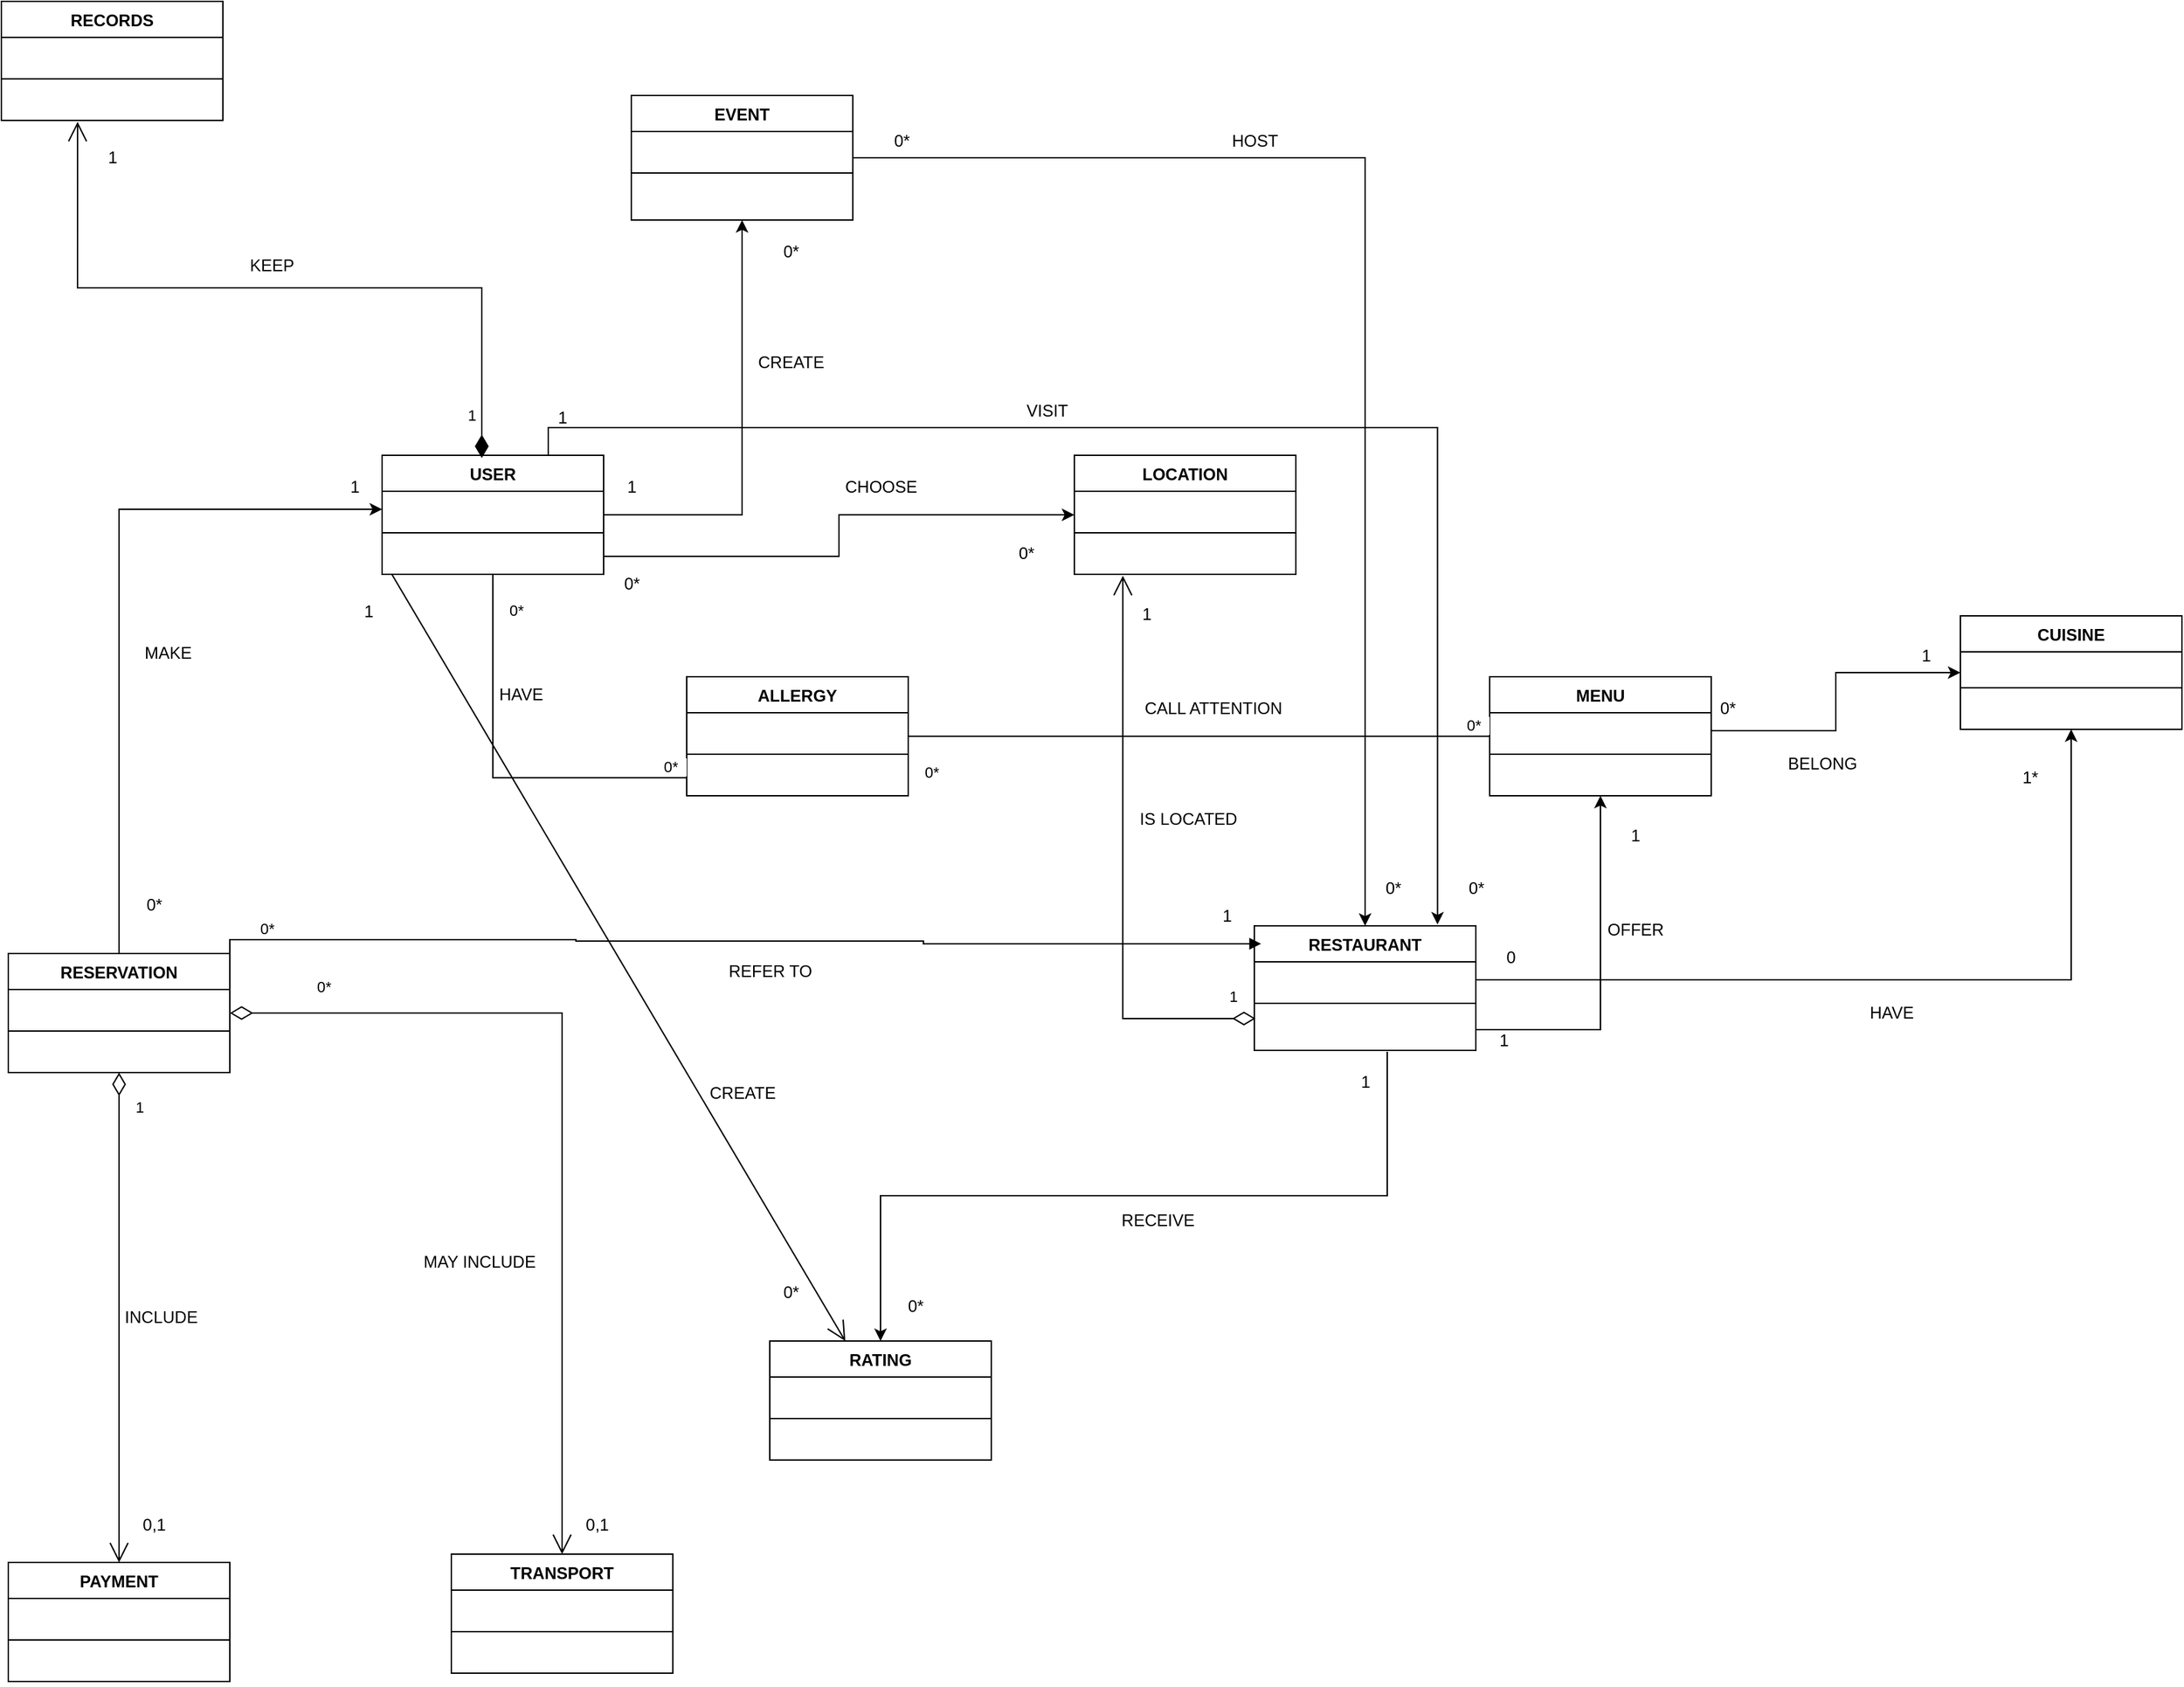 <mxfile version="26.2.2">
  <diagram id="C5RBs43oDa-KdzZeNtuy" name="Page-1">
    <mxGraphModel dx="2068" dy="2378" grid="1" gridSize="10" guides="1" tooltips="1" connect="1" arrows="1" fold="1" page="1" pageScale="1" pageWidth="827" pageHeight="1169" math="0" shadow="0">
      <root>
        <mxCell id="WIyWlLk6GJQsqaUBKTNV-0" />
        <mxCell id="WIyWlLk6GJQsqaUBKTNV-1" parent="WIyWlLk6GJQsqaUBKTNV-0" />
        <mxCell id="qAYGAkM3rW6kAm3cT75r-60" style="edgeStyle=orthogonalEdgeStyle;rounded=0;orthogonalLoop=1;jettySize=auto;html=1;" parent="WIyWlLk6GJQsqaUBKTNV-1" source="ub9KRwK_nd_Me4nCtyko-0" target="ub9KRwK_nd_Me4nCtyko-67" edge="1">
          <mxGeometry relative="1" as="geometry" />
        </mxCell>
        <mxCell id="ub9KRwK_nd_Me4nCtyko-0" value="USER" style="swimlane;fontStyle=1;align=center;verticalAlign=top;childLayout=stackLayout;horizontal=1;startSize=26;horizontalStack=0;resizeParent=1;resizeParentMax=0;resizeLast=0;collapsible=1;marginBottom=0;whiteSpace=wrap;html=1;" parent="WIyWlLk6GJQsqaUBKTNV-1" vertex="1">
          <mxGeometry x="300" y="-30" width="160" height="86" as="geometry" />
        </mxCell>
        <mxCell id="ub9KRwK_nd_Me4nCtyko-1" value="&amp;nbsp; &amp;nbsp; &amp;nbsp; &amp;nbsp; &amp;nbsp; &amp;nbsp; &amp;nbsp; &amp;nbsp; &amp;nbsp;" style="text;strokeColor=none;fillColor=none;align=left;verticalAlign=top;spacingLeft=4;spacingRight=4;overflow=hidden;rotatable=0;points=[[0,0.5],[1,0.5]];portConstraint=eastwest;whiteSpace=wrap;html=1;" parent="ub9KRwK_nd_Me4nCtyko-0" vertex="1">
          <mxGeometry y="26" width="160" height="26" as="geometry" />
        </mxCell>
        <mxCell id="ub9KRwK_nd_Me4nCtyko-2" value="" style="line;strokeWidth=1;fillColor=none;align=left;verticalAlign=middle;spacingTop=-1;spacingLeft=3;spacingRight=3;rotatable=0;labelPosition=right;points=[];portConstraint=eastwest;strokeColor=inherit;" parent="ub9KRwK_nd_Me4nCtyko-0" vertex="1">
          <mxGeometry y="52" width="160" height="8" as="geometry" />
        </mxCell>
        <mxCell id="ub9KRwK_nd_Me4nCtyko-3" value="&amp;nbsp; &amp;nbsp; &amp;nbsp; &amp;nbsp; &amp;nbsp; &amp;nbsp; &amp;nbsp; &amp;nbsp; &amp;nbsp; &amp;nbsp;&amp;nbsp;" style="text;strokeColor=none;fillColor=none;align=left;verticalAlign=top;spacingLeft=4;spacingRight=4;overflow=hidden;rotatable=0;points=[[0,0.5],[1,0.5]];portConstraint=eastwest;whiteSpace=wrap;html=1;" parent="ub9KRwK_nd_Me4nCtyko-0" vertex="1">
          <mxGeometry y="60" width="160" height="26" as="geometry" />
        </mxCell>
        <mxCell id="ub9KRwK_nd_Me4nCtyko-4" value="LOCATION" style="swimlane;fontStyle=1;align=center;verticalAlign=top;childLayout=stackLayout;horizontal=1;startSize=26;horizontalStack=0;resizeParent=1;resizeParentMax=0;resizeLast=0;collapsible=1;marginBottom=0;whiteSpace=wrap;html=1;" parent="WIyWlLk6GJQsqaUBKTNV-1" vertex="1">
          <mxGeometry x="800" y="-30" width="160" height="86" as="geometry" />
        </mxCell>
        <mxCell id="ub9KRwK_nd_Me4nCtyko-5" value="&amp;nbsp;" style="text;strokeColor=none;fillColor=none;align=left;verticalAlign=top;spacingLeft=4;spacingRight=4;overflow=hidden;rotatable=0;points=[[0,0.5],[1,0.5]];portConstraint=eastwest;whiteSpace=wrap;html=1;" parent="ub9KRwK_nd_Me4nCtyko-4" vertex="1">
          <mxGeometry y="26" width="160" height="26" as="geometry" />
        </mxCell>
        <mxCell id="ub9KRwK_nd_Me4nCtyko-6" value="" style="line;strokeWidth=1;fillColor=none;align=left;verticalAlign=middle;spacingTop=-1;spacingLeft=3;spacingRight=3;rotatable=0;labelPosition=right;points=[];portConstraint=eastwest;strokeColor=inherit;" parent="ub9KRwK_nd_Me4nCtyko-4" vertex="1">
          <mxGeometry y="52" width="160" height="8" as="geometry" />
        </mxCell>
        <mxCell id="ub9KRwK_nd_Me4nCtyko-7" value="&amp;nbsp;" style="text;strokeColor=none;fillColor=none;align=left;verticalAlign=top;spacingLeft=4;spacingRight=4;overflow=hidden;rotatable=0;points=[[0,0.5],[1,0.5]];portConstraint=eastwest;whiteSpace=wrap;html=1;" parent="ub9KRwK_nd_Me4nCtyko-4" vertex="1">
          <mxGeometry y="60" width="160" height="26" as="geometry" />
        </mxCell>
        <mxCell id="qAYGAkM3rW6kAm3cT75r-88" style="edgeStyle=orthogonalEdgeStyle;rounded=0;orthogonalLoop=1;jettySize=auto;html=1;exitX=1;exitY=0.5;exitDx=0;exitDy=0;" parent="WIyWlLk6GJQsqaUBKTNV-1" source="ub9KRwK_nd_Me4nCtyko-11" target="ub9KRwK_nd_Me4nCtyko-20" edge="1">
          <mxGeometry relative="1" as="geometry">
            <mxPoint x="1130" y="440" as="sourcePoint" />
          </mxGeometry>
        </mxCell>
        <mxCell id="ub9KRwK_nd_Me4nCtyko-8" value="RESTAURANT" style="swimlane;fontStyle=1;align=center;verticalAlign=top;childLayout=stackLayout;horizontal=1;startSize=26;horizontalStack=0;resizeParent=1;resizeParentMax=0;resizeLast=0;collapsible=1;marginBottom=0;whiteSpace=wrap;html=1;" parent="WIyWlLk6GJQsqaUBKTNV-1" vertex="1">
          <mxGeometry x="930" y="310" width="160" height="90" as="geometry" />
        </mxCell>
        <mxCell id="ub9KRwK_nd_Me4nCtyko-9" value="&amp;nbsp; &amp;nbsp; &amp;nbsp; &amp;nbsp; &amp;nbsp;&amp;nbsp;" style="text;strokeColor=none;fillColor=none;align=left;verticalAlign=top;spacingLeft=4;spacingRight=4;overflow=hidden;rotatable=0;points=[[0,0.5],[1,0.5]];portConstraint=eastwest;whiteSpace=wrap;html=1;" parent="ub9KRwK_nd_Me4nCtyko-8" vertex="1">
          <mxGeometry y="26" width="160" height="26" as="geometry" />
        </mxCell>
        <mxCell id="ub9KRwK_nd_Me4nCtyko-10" value="" style="line;strokeWidth=1;fillColor=none;align=left;verticalAlign=middle;spacingTop=-1;spacingLeft=3;spacingRight=3;rotatable=0;labelPosition=right;points=[];portConstraint=eastwest;strokeColor=inherit;" parent="ub9KRwK_nd_Me4nCtyko-8" vertex="1">
          <mxGeometry y="52" width="160" height="8" as="geometry" />
        </mxCell>
        <mxCell id="ub9KRwK_nd_Me4nCtyko-11" value="&amp;nbsp; &amp;nbsp; &amp;nbsp; &amp;nbsp; &amp;nbsp; &amp;nbsp;&amp;nbsp;" style="text;strokeColor=none;fillColor=none;align=left;verticalAlign=top;spacingLeft=4;spacingRight=4;overflow=hidden;rotatable=0;points=[[0,0.5],[1,0.5]];portConstraint=eastwest;whiteSpace=wrap;html=1;" parent="ub9KRwK_nd_Me4nCtyko-8" vertex="1">
          <mxGeometry y="60" width="160" height="30" as="geometry" />
        </mxCell>
        <mxCell id="ub9KRwK_nd_Me4nCtyko-12" value="&lt;div&gt;RATING&lt;/div&gt;" style="swimlane;fontStyle=1;align=center;verticalAlign=top;childLayout=stackLayout;horizontal=1;startSize=26;horizontalStack=0;resizeParent=1;resizeParentMax=0;resizeLast=0;collapsible=1;marginBottom=0;whiteSpace=wrap;html=1;" parent="WIyWlLk6GJQsqaUBKTNV-1" vertex="1">
          <mxGeometry x="580" y="610" width="160" height="86" as="geometry" />
        </mxCell>
        <mxCell id="ub9KRwK_nd_Me4nCtyko-13" value="&amp;nbsp; &amp;nbsp; &amp;nbsp; &amp;nbsp; &amp;nbsp; &amp;nbsp;&amp;nbsp;" style="text;strokeColor=none;fillColor=none;align=left;verticalAlign=top;spacingLeft=4;spacingRight=4;overflow=hidden;rotatable=0;points=[[0,0.5],[1,0.5]];portConstraint=eastwest;whiteSpace=wrap;html=1;" parent="ub9KRwK_nd_Me4nCtyko-12" vertex="1">
          <mxGeometry y="26" width="160" height="26" as="geometry" />
        </mxCell>
        <mxCell id="ub9KRwK_nd_Me4nCtyko-14" value="" style="line;strokeWidth=1;fillColor=none;align=left;verticalAlign=middle;spacingTop=-1;spacingLeft=3;spacingRight=3;rotatable=0;labelPosition=right;points=[];portConstraint=eastwest;strokeColor=inherit;" parent="ub9KRwK_nd_Me4nCtyko-12" vertex="1">
          <mxGeometry y="52" width="160" height="8" as="geometry" />
        </mxCell>
        <mxCell id="ub9KRwK_nd_Me4nCtyko-15" value="&amp;nbsp; &amp;nbsp; &amp;nbsp; &amp;nbsp; &amp;nbsp; &amp;nbsp;&amp;nbsp;" style="text;strokeColor=none;fillColor=none;align=left;verticalAlign=top;spacingLeft=4;spacingRight=4;overflow=hidden;rotatable=0;points=[[0,0.5],[1,0.5]];portConstraint=eastwest;whiteSpace=wrap;html=1;" parent="ub9KRwK_nd_Me4nCtyko-12" vertex="1">
          <mxGeometry y="60" width="160" height="26" as="geometry" />
        </mxCell>
        <mxCell id="qAYGAkM3rW6kAm3cT75r-41" style="edgeStyle=orthogonalEdgeStyle;rounded=0;orthogonalLoop=1;jettySize=auto;html=1;entryX=0;entryY=0.5;entryDx=0;entryDy=0;" parent="WIyWlLk6GJQsqaUBKTNV-1" source="ub9KRwK_nd_Me4nCtyko-16" target="ub9KRwK_nd_Me4nCtyko-1" edge="1">
          <mxGeometry relative="1" as="geometry" />
        </mxCell>
        <mxCell id="ub9KRwK_nd_Me4nCtyko-16" value="RESERVATION" style="swimlane;fontStyle=1;align=center;verticalAlign=top;childLayout=stackLayout;horizontal=1;startSize=26;horizontalStack=0;resizeParent=1;resizeParentMax=0;resizeLast=0;collapsible=1;marginBottom=0;whiteSpace=wrap;html=1;" parent="WIyWlLk6GJQsqaUBKTNV-1" vertex="1">
          <mxGeometry x="30" y="330" width="160" height="86" as="geometry" />
        </mxCell>
        <mxCell id="ub9KRwK_nd_Me4nCtyko-17" value="&amp;nbsp; &amp;nbsp; &amp;nbsp; &amp;nbsp; &amp;nbsp;" style="text;strokeColor=none;fillColor=none;align=left;verticalAlign=top;spacingLeft=4;spacingRight=4;overflow=hidden;rotatable=0;points=[[0,0.5],[1,0.5]];portConstraint=eastwest;whiteSpace=wrap;html=1;" parent="ub9KRwK_nd_Me4nCtyko-16" vertex="1">
          <mxGeometry y="26" width="160" height="26" as="geometry" />
        </mxCell>
        <mxCell id="ub9KRwK_nd_Me4nCtyko-18" value="" style="line;strokeWidth=1;fillColor=none;align=left;verticalAlign=middle;spacingTop=-1;spacingLeft=3;spacingRight=3;rotatable=0;labelPosition=right;points=[];portConstraint=eastwest;strokeColor=inherit;" parent="ub9KRwK_nd_Me4nCtyko-16" vertex="1">
          <mxGeometry y="52" width="160" height="8" as="geometry" />
        </mxCell>
        <mxCell id="ub9KRwK_nd_Me4nCtyko-19" value="&amp;nbsp; &amp;nbsp; &amp;nbsp; &amp;nbsp; &amp;nbsp; &amp;nbsp; &amp;nbsp;" style="text;strokeColor=none;fillColor=none;align=left;verticalAlign=top;spacingLeft=4;spacingRight=4;overflow=hidden;rotatable=0;points=[[0,0.5],[1,0.5]];portConstraint=eastwest;whiteSpace=wrap;html=1;" parent="ub9KRwK_nd_Me4nCtyko-16" vertex="1">
          <mxGeometry y="60" width="160" height="26" as="geometry" />
        </mxCell>
        <mxCell id="ub9KRwK_nd_Me4nCtyko-20" value="MENU" style="swimlane;fontStyle=1;align=center;verticalAlign=top;childLayout=stackLayout;horizontal=1;startSize=26;horizontalStack=0;resizeParent=1;resizeParentMax=0;resizeLast=0;collapsible=1;marginBottom=0;whiteSpace=wrap;html=1;" parent="WIyWlLk6GJQsqaUBKTNV-1" vertex="1">
          <mxGeometry x="1100" y="130" width="160" height="86" as="geometry" />
        </mxCell>
        <mxCell id="ub9KRwK_nd_Me4nCtyko-21" value="&amp;nbsp; &amp;nbsp; &amp;nbsp;" style="text;strokeColor=none;fillColor=none;align=left;verticalAlign=top;spacingLeft=4;spacingRight=4;overflow=hidden;rotatable=0;points=[[0,0.5],[1,0.5]];portConstraint=eastwest;whiteSpace=wrap;html=1;" parent="ub9KRwK_nd_Me4nCtyko-20" vertex="1">
          <mxGeometry y="26" width="160" height="26" as="geometry" />
        </mxCell>
        <mxCell id="ub9KRwK_nd_Me4nCtyko-22" value="" style="line;strokeWidth=1;fillColor=none;align=left;verticalAlign=middle;spacingTop=-1;spacingLeft=3;spacingRight=3;rotatable=0;labelPosition=right;points=[];portConstraint=eastwest;strokeColor=inherit;" parent="ub9KRwK_nd_Me4nCtyko-20" vertex="1">
          <mxGeometry y="52" width="160" height="8" as="geometry" />
        </mxCell>
        <mxCell id="ub9KRwK_nd_Me4nCtyko-23" value="&amp;nbsp; &amp;nbsp; &amp;nbsp; &amp;nbsp; &amp;nbsp;" style="text;strokeColor=none;fillColor=none;align=left;verticalAlign=top;spacingLeft=4;spacingRight=4;overflow=hidden;rotatable=0;points=[[0,0.5],[1,0.5]];portConstraint=eastwest;whiteSpace=wrap;html=1;" parent="ub9KRwK_nd_Me4nCtyko-20" vertex="1">
          <mxGeometry y="60" width="160" height="26" as="geometry" />
        </mxCell>
        <mxCell id="ub9KRwK_nd_Me4nCtyko-24" value="CUISINE" style="swimlane;fontStyle=1;align=center;verticalAlign=top;childLayout=stackLayout;horizontal=1;startSize=26;horizontalStack=0;resizeParent=1;resizeParentMax=0;resizeLast=0;collapsible=1;marginBottom=0;whiteSpace=wrap;html=1;" parent="WIyWlLk6GJQsqaUBKTNV-1" vertex="1">
          <mxGeometry x="1440" y="86" width="160" height="82" as="geometry" />
        </mxCell>
        <mxCell id="ub9KRwK_nd_Me4nCtyko-25" value="&amp;nbsp; &amp;nbsp; &amp;nbsp; &amp;nbsp; &amp;nbsp;" style="text;strokeColor=none;fillColor=none;align=left;verticalAlign=top;spacingLeft=4;spacingRight=4;overflow=hidden;rotatable=0;points=[[0,0.5],[1,0.5]];portConstraint=eastwest;whiteSpace=wrap;html=1;" parent="ub9KRwK_nd_Me4nCtyko-24" vertex="1">
          <mxGeometry y="26" width="160" height="22" as="geometry" />
        </mxCell>
        <mxCell id="ub9KRwK_nd_Me4nCtyko-26" value="" style="line;strokeWidth=1;fillColor=none;align=left;verticalAlign=middle;spacingTop=-1;spacingLeft=3;spacingRight=3;rotatable=0;labelPosition=right;points=[];portConstraint=eastwest;strokeColor=inherit;" parent="ub9KRwK_nd_Me4nCtyko-24" vertex="1">
          <mxGeometry y="48" width="160" height="8" as="geometry" />
        </mxCell>
        <mxCell id="ub9KRwK_nd_Me4nCtyko-27" value="&amp;nbsp; &amp;nbsp; &amp;nbsp; &amp;nbsp; &amp;nbsp; &amp;nbsp; &amp;nbsp; &amp;nbsp; &amp;nbsp; &amp;nbsp;" style="text;strokeColor=none;fillColor=none;align=left;verticalAlign=top;spacingLeft=4;spacingRight=4;overflow=hidden;rotatable=0;points=[[0,0.5],[1,0.5]];portConstraint=eastwest;whiteSpace=wrap;html=1;" parent="ub9KRwK_nd_Me4nCtyko-24" vertex="1">
          <mxGeometry y="56" width="160" height="26" as="geometry" />
        </mxCell>
        <mxCell id="ub9KRwK_nd_Me4nCtyko-28" value="ALLERGY" style="swimlane;fontStyle=1;align=center;verticalAlign=top;childLayout=stackLayout;horizontal=1;startSize=26;horizontalStack=0;resizeParent=1;resizeParentMax=0;resizeLast=0;collapsible=1;marginBottom=0;whiteSpace=wrap;html=1;" parent="WIyWlLk6GJQsqaUBKTNV-1" vertex="1">
          <mxGeometry x="520" y="130" width="160" height="86" as="geometry" />
        </mxCell>
        <mxCell id="ub9KRwK_nd_Me4nCtyko-29" value="&amp;nbsp; &amp;nbsp; &amp;nbsp; &amp;nbsp;&amp;nbsp;" style="text;strokeColor=none;fillColor=none;align=left;verticalAlign=top;spacingLeft=4;spacingRight=4;overflow=hidden;rotatable=0;points=[[0,0.5],[1,0.5]];portConstraint=eastwest;whiteSpace=wrap;html=1;" parent="ub9KRwK_nd_Me4nCtyko-28" vertex="1">
          <mxGeometry y="26" width="160" height="26" as="geometry" />
        </mxCell>
        <mxCell id="ub9KRwK_nd_Me4nCtyko-30" value="" style="line;strokeWidth=1;fillColor=none;align=left;verticalAlign=middle;spacingTop=-1;spacingLeft=3;spacingRight=3;rotatable=0;labelPosition=right;points=[];portConstraint=eastwest;strokeColor=inherit;" parent="ub9KRwK_nd_Me4nCtyko-28" vertex="1">
          <mxGeometry y="52" width="160" height="8" as="geometry" />
        </mxCell>
        <mxCell id="ub9KRwK_nd_Me4nCtyko-31" value="&amp;nbsp; &amp;nbsp; &amp;nbsp; &amp;nbsp;" style="text;strokeColor=none;fillColor=none;align=left;verticalAlign=top;spacingLeft=4;spacingRight=4;overflow=hidden;rotatable=0;points=[[0,0.5],[1,0.5]];portConstraint=eastwest;whiteSpace=wrap;html=1;" parent="ub9KRwK_nd_Me4nCtyko-28" vertex="1">
          <mxGeometry y="60" width="160" height="26" as="geometry" />
        </mxCell>
        <mxCell id="ub9KRwK_nd_Me4nCtyko-53" value="&lt;div&gt;PAYMENT&lt;/div&gt;" style="swimlane;fontStyle=1;align=center;verticalAlign=top;childLayout=stackLayout;horizontal=1;startSize=26;horizontalStack=0;resizeParent=1;resizeParentMax=0;resizeLast=0;collapsible=1;marginBottom=0;whiteSpace=wrap;html=1;" parent="WIyWlLk6GJQsqaUBKTNV-1" vertex="1">
          <mxGeometry x="30" y="770" width="160" height="86" as="geometry" />
        </mxCell>
        <mxCell id="ub9KRwK_nd_Me4nCtyko-54" value="&amp;nbsp; &amp;nbsp; &amp;nbsp; &amp;nbsp;" style="text;strokeColor=none;fillColor=none;align=left;verticalAlign=top;spacingLeft=4;spacingRight=4;overflow=hidden;rotatable=0;points=[[0,0.5],[1,0.5]];portConstraint=eastwest;whiteSpace=wrap;html=1;" parent="ub9KRwK_nd_Me4nCtyko-53" vertex="1">
          <mxGeometry y="26" width="160" height="26" as="geometry" />
        </mxCell>
        <mxCell id="ub9KRwK_nd_Me4nCtyko-55" value="" style="line;strokeWidth=1;fillColor=none;align=left;verticalAlign=middle;spacingTop=-1;spacingLeft=3;spacingRight=3;rotatable=0;labelPosition=right;points=[];portConstraint=eastwest;strokeColor=inherit;" parent="ub9KRwK_nd_Me4nCtyko-53" vertex="1">
          <mxGeometry y="52" width="160" height="8" as="geometry" />
        </mxCell>
        <mxCell id="ub9KRwK_nd_Me4nCtyko-56" value="&amp;nbsp; &amp;nbsp; &amp;nbsp; &amp;nbsp; &amp;nbsp; &amp;nbsp; &amp;nbsp; &amp;nbsp; &amp;nbsp;" style="text;strokeColor=none;fillColor=none;align=left;verticalAlign=top;spacingLeft=4;spacingRight=4;overflow=hidden;rotatable=0;points=[[0,0.5],[1,0.5]];portConstraint=eastwest;whiteSpace=wrap;html=1;" parent="ub9KRwK_nd_Me4nCtyko-53" vertex="1">
          <mxGeometry y="60" width="160" height="26" as="geometry" />
        </mxCell>
        <mxCell id="ub9KRwK_nd_Me4nCtyko-62" value="TRANSPORT" style="swimlane;fontStyle=1;align=center;verticalAlign=top;childLayout=stackLayout;horizontal=1;startSize=26;horizontalStack=0;resizeParent=1;resizeParentMax=0;resizeLast=0;collapsible=1;marginBottom=0;whiteSpace=wrap;html=1;" parent="WIyWlLk6GJQsqaUBKTNV-1" vertex="1">
          <mxGeometry x="350" y="764" width="160" height="86" as="geometry" />
        </mxCell>
        <mxCell id="ub9KRwK_nd_Me4nCtyko-63" value="&amp;nbsp; &amp;nbsp;" style="text;strokeColor=none;fillColor=none;align=left;verticalAlign=top;spacingLeft=4;spacingRight=4;overflow=hidden;rotatable=0;points=[[0,0.5],[1,0.5]];portConstraint=eastwest;whiteSpace=wrap;html=1;" parent="ub9KRwK_nd_Me4nCtyko-62" vertex="1">
          <mxGeometry y="26" width="160" height="26" as="geometry" />
        </mxCell>
        <mxCell id="ub9KRwK_nd_Me4nCtyko-64" value="" style="line;strokeWidth=1;fillColor=none;align=left;verticalAlign=middle;spacingTop=-1;spacingLeft=3;spacingRight=3;rotatable=0;labelPosition=right;points=[];portConstraint=eastwest;strokeColor=inherit;" parent="ub9KRwK_nd_Me4nCtyko-62" vertex="1">
          <mxGeometry y="52" width="160" height="8" as="geometry" />
        </mxCell>
        <mxCell id="ub9KRwK_nd_Me4nCtyko-65" value="&amp;nbsp; &amp;nbsp;" style="text;strokeColor=none;fillColor=none;align=left;verticalAlign=top;spacingLeft=4;spacingRight=4;overflow=hidden;rotatable=0;points=[[0,0.5],[1,0.5]];portConstraint=eastwest;whiteSpace=wrap;html=1;" parent="ub9KRwK_nd_Me4nCtyko-62" vertex="1">
          <mxGeometry y="60" width="160" height="26" as="geometry" />
        </mxCell>
        <mxCell id="qAYGAkM3rW6kAm3cT75r-57" style="edgeStyle=orthogonalEdgeStyle;rounded=0;orthogonalLoop=1;jettySize=auto;html=1;" parent="WIyWlLk6GJQsqaUBKTNV-1" source="ub9KRwK_nd_Me4nCtyko-67" target="ub9KRwK_nd_Me4nCtyko-8" edge="1">
          <mxGeometry relative="1" as="geometry" />
        </mxCell>
        <mxCell id="ub9KRwK_nd_Me4nCtyko-67" value="EVENT" style="swimlane;fontStyle=1;align=center;verticalAlign=top;childLayout=stackLayout;horizontal=1;startSize=26;horizontalStack=0;resizeParent=1;resizeParentMax=0;resizeLast=0;collapsible=1;marginBottom=0;whiteSpace=wrap;html=1;" parent="WIyWlLk6GJQsqaUBKTNV-1" vertex="1">
          <mxGeometry x="480" y="-290" width="160" height="90" as="geometry" />
        </mxCell>
        <mxCell id="ub9KRwK_nd_Me4nCtyko-68" value="&amp;nbsp; &amp;nbsp;&amp;nbsp;" style="text;strokeColor=none;fillColor=none;align=left;verticalAlign=top;spacingLeft=4;spacingRight=4;overflow=hidden;rotatable=0;points=[[0,0.5],[1,0.5]];portConstraint=eastwest;whiteSpace=wrap;html=1;" parent="ub9KRwK_nd_Me4nCtyko-67" vertex="1">
          <mxGeometry y="26" width="160" height="26" as="geometry" />
        </mxCell>
        <mxCell id="ub9KRwK_nd_Me4nCtyko-69" value="" style="line;strokeWidth=1;fillColor=none;align=left;verticalAlign=middle;spacingTop=-1;spacingLeft=3;spacingRight=3;rotatable=0;labelPosition=right;points=[];portConstraint=eastwest;strokeColor=inherit;" parent="ub9KRwK_nd_Me4nCtyko-67" vertex="1">
          <mxGeometry y="52" width="160" height="8" as="geometry" />
        </mxCell>
        <mxCell id="ub9KRwK_nd_Me4nCtyko-70" value="&amp;nbsp; &amp;nbsp; &amp;nbsp;" style="text;strokeColor=none;fillColor=none;align=left;verticalAlign=top;spacingLeft=4;spacingRight=4;overflow=hidden;rotatable=0;points=[[0,0.5],[1,0.5]];portConstraint=eastwest;whiteSpace=wrap;html=1;" parent="ub9KRwK_nd_Me4nCtyko-67" vertex="1">
          <mxGeometry y="60" width="160" height="30" as="geometry" />
        </mxCell>
        <mxCell id="LgLEHqYEE3p3ThOKdSF8-0" value="RECORDS" style="swimlane;fontStyle=1;align=center;verticalAlign=top;childLayout=stackLayout;horizontal=1;startSize=26;horizontalStack=0;resizeParent=1;resizeParentMax=0;resizeLast=0;collapsible=1;marginBottom=0;whiteSpace=wrap;html=1;" parent="WIyWlLk6GJQsqaUBKTNV-1" vertex="1">
          <mxGeometry x="25" y="-358" width="160" height="86" as="geometry" />
        </mxCell>
        <mxCell id="LgLEHqYEE3p3ThOKdSF8-1" value="&amp;nbsp; &amp;nbsp;&amp;nbsp;" style="text;strokeColor=none;fillColor=none;align=left;verticalAlign=top;spacingLeft=4;spacingRight=4;overflow=hidden;rotatable=0;points=[[0,0.5],[1,0.5]];portConstraint=eastwest;whiteSpace=wrap;html=1;" parent="LgLEHqYEE3p3ThOKdSF8-0" vertex="1">
          <mxGeometry y="26" width="160" height="26" as="geometry" />
        </mxCell>
        <mxCell id="LgLEHqYEE3p3ThOKdSF8-2" value="" style="line;strokeWidth=1;fillColor=none;align=left;verticalAlign=middle;spacingTop=-1;spacingLeft=3;spacingRight=3;rotatable=0;labelPosition=right;points=[];portConstraint=eastwest;strokeColor=inherit;" parent="LgLEHqYEE3p3ThOKdSF8-0" vertex="1">
          <mxGeometry y="52" width="160" height="8" as="geometry" />
        </mxCell>
        <mxCell id="LgLEHqYEE3p3ThOKdSF8-3" value="&amp;nbsp; &amp;nbsp; &amp;nbsp;" style="text;strokeColor=none;fillColor=none;align=left;verticalAlign=top;spacingLeft=4;spacingRight=4;overflow=hidden;rotatable=0;points=[[0,0.5],[1,0.5]];portConstraint=eastwest;whiteSpace=wrap;html=1;" parent="LgLEHqYEE3p3ThOKdSF8-0" vertex="1">
          <mxGeometry y="60" width="160" height="26" as="geometry" />
        </mxCell>
        <mxCell id="qAYGAkM3rW6kAm3cT75r-37" value="1" style="endArrow=open;html=1;endSize=12;startArrow=diamondThin;startSize=14;startFill=0;edgeStyle=orthogonalEdgeStyle;align=left;verticalAlign=bottom;rounded=0;" parent="WIyWlLk6GJQsqaUBKTNV-1" source="ub9KRwK_nd_Me4nCtyko-16" target="ub9KRwK_nd_Me4nCtyko-53" edge="1">
          <mxGeometry x="-0.808" y="10" relative="1" as="geometry">
            <mxPoint x="70" y="540" as="sourcePoint" />
            <mxPoint x="230" y="540" as="targetPoint" />
            <mxPoint as="offset" />
          </mxGeometry>
        </mxCell>
        <mxCell id="qAYGAkM3rW6kAm3cT75r-38" value="0,1" style="text;html=1;align=center;verticalAlign=middle;resizable=0;points=[];autosize=1;strokeColor=none;fillColor=none;" parent="WIyWlLk6GJQsqaUBKTNV-1" vertex="1">
          <mxGeometry x="115" y="728" width="40" height="30" as="geometry" />
        </mxCell>
        <mxCell id="qAYGAkM3rW6kAm3cT75r-39" value="0*" style="endArrow=open;html=1;endSize=12;startArrow=diamondThin;startSize=14;startFill=0;edgeStyle=orthogonalEdgeStyle;align=left;verticalAlign=bottom;rounded=0;" parent="WIyWlLk6GJQsqaUBKTNV-1" source="ub9KRwK_nd_Me4nCtyko-16" target="ub9KRwK_nd_Me4nCtyko-62" edge="1">
          <mxGeometry x="-0.808" y="10" relative="1" as="geometry">
            <mxPoint x="280" y="408" as="sourcePoint" />
            <mxPoint x="280" y="762" as="targetPoint" />
            <mxPoint as="offset" />
          </mxGeometry>
        </mxCell>
        <mxCell id="qAYGAkM3rW6kAm3cT75r-40" value="0,1" style="text;html=1;align=center;verticalAlign=middle;resizable=0;points=[];autosize=1;strokeColor=none;fillColor=none;" parent="WIyWlLk6GJQsqaUBKTNV-1" vertex="1">
          <mxGeometry x="435" y="728" width="40" height="30" as="geometry" />
        </mxCell>
        <mxCell id="qAYGAkM3rW6kAm3cT75r-42" value="1" style="text;html=1;align=center;verticalAlign=middle;resizable=0;points=[];autosize=1;strokeColor=none;fillColor=none;" parent="WIyWlLk6GJQsqaUBKTNV-1" vertex="1">
          <mxGeometry x="265" y="-22" width="30" height="30" as="geometry" />
        </mxCell>
        <mxCell id="qAYGAkM3rW6kAm3cT75r-43" value="0*" style="text;html=1;align=center;verticalAlign=middle;resizable=0;points=[];autosize=1;strokeColor=none;fillColor=none;" parent="WIyWlLk6GJQsqaUBKTNV-1" vertex="1">
          <mxGeometry x="120" y="280" width="30" height="30" as="geometry" />
        </mxCell>
        <mxCell id="qAYGAkM3rW6kAm3cT75r-44" value="" style="endArrow=none;html=1;edgeStyle=orthogonalEdgeStyle;rounded=0;entryX=0;entryY=0.5;entryDx=0;entryDy=0;" parent="WIyWlLk6GJQsqaUBKTNV-1" source="ub9KRwK_nd_Me4nCtyko-0" target="ub9KRwK_nd_Me4nCtyko-31" edge="1">
          <mxGeometry relative="1" as="geometry">
            <mxPoint x="600" y="300" as="sourcePoint" />
            <mxPoint x="760" y="300" as="targetPoint" />
          </mxGeometry>
        </mxCell>
        <mxCell id="qAYGAkM3rW6kAm3cT75r-45" value="0*" style="edgeLabel;resizable=0;html=1;align=left;verticalAlign=bottom;" parent="qAYGAkM3rW6kAm3cT75r-44" connectable="0" vertex="1">
          <mxGeometry x="-1" relative="1" as="geometry">
            <mxPoint x="10" y="34" as="offset" />
          </mxGeometry>
        </mxCell>
        <mxCell id="qAYGAkM3rW6kAm3cT75r-46" value="&lt;span style=&quot;text-align: left;&quot;&gt;0*&amp;nbsp;&amp;nbsp;&lt;/span&gt;" style="edgeLabel;resizable=0;html=1;align=right;verticalAlign=bottom;" parent="qAYGAkM3rW6kAm3cT75r-44" connectable="0" vertex="1">
          <mxGeometry x="1" relative="1" as="geometry" />
        </mxCell>
        <mxCell id="qAYGAkM3rW6kAm3cT75r-48" value="" style="endArrow=none;html=1;edgeStyle=orthogonalEdgeStyle;rounded=0;" parent="WIyWlLk6GJQsqaUBKTNV-1" source="ub9KRwK_nd_Me4nCtyko-28" target="ub9KRwK_nd_Me4nCtyko-20" edge="1">
          <mxGeometry relative="1" as="geometry">
            <mxPoint x="780" y="140" as="sourcePoint" />
            <mxPoint x="920" y="287" as="targetPoint" />
          </mxGeometry>
        </mxCell>
        <mxCell id="qAYGAkM3rW6kAm3cT75r-49" value="0*" style="edgeLabel;resizable=0;html=1;align=left;verticalAlign=bottom;" parent="qAYGAkM3rW6kAm3cT75r-48" connectable="0" vertex="1">
          <mxGeometry x="-1" relative="1" as="geometry">
            <mxPoint x="10" y="34" as="offset" />
          </mxGeometry>
        </mxCell>
        <mxCell id="qAYGAkM3rW6kAm3cT75r-50" value="&lt;span style=&quot;text-align: left;&quot;&gt;0*&amp;nbsp;&amp;nbsp;&lt;/span&gt;" style="edgeLabel;resizable=0;html=1;align=right;verticalAlign=bottom;" parent="qAYGAkM3rW6kAm3cT75r-48" connectable="0" vertex="1">
          <mxGeometry x="1" relative="1" as="geometry" />
        </mxCell>
        <mxCell id="qAYGAkM3rW6kAm3cT75r-51" style="edgeStyle=orthogonalEdgeStyle;rounded=0;orthogonalLoop=1;jettySize=auto;html=1;exitX=1;exitY=0.5;exitDx=0;exitDy=0;" parent="WIyWlLk6GJQsqaUBKTNV-1" source="ub9KRwK_nd_Me4nCtyko-21" target="ub9KRwK_nd_Me4nCtyko-24" edge="1">
          <mxGeometry relative="1" as="geometry" />
        </mxCell>
        <mxCell id="qAYGAkM3rW6kAm3cT75r-52" value="&amp;nbsp;0*" style="text;html=1;align=center;verticalAlign=middle;resizable=0;points=[];autosize=1;strokeColor=none;fillColor=none;" parent="WIyWlLk6GJQsqaUBKTNV-1" vertex="1">
          <mxGeometry x="1250" y="138" width="40" height="30" as="geometry" />
        </mxCell>
        <mxCell id="qAYGAkM3rW6kAm3cT75r-53" value="1" style="text;html=1;align=center;verticalAlign=middle;resizable=0;points=[];autosize=1;strokeColor=none;fillColor=none;" parent="WIyWlLk6GJQsqaUBKTNV-1" vertex="1">
          <mxGeometry x="1400" y="100" width="30" height="30" as="geometry" />
        </mxCell>
        <mxCell id="qAYGAkM3rW6kAm3cT75r-55" value="1" style="endArrow=open;html=1;endSize=12;startArrow=diamondThin;startSize=14;startFill=1;edgeStyle=orthogonalEdgeStyle;align=left;verticalAlign=bottom;rounded=0;exitX=0.45;exitY=0.023;exitDx=0;exitDy=0;exitPerimeter=0;entryX=0.344;entryY=1.038;entryDx=0;entryDy=0;entryPerimeter=0;" parent="WIyWlLk6GJQsqaUBKTNV-1" source="ub9KRwK_nd_Me4nCtyko-0" target="LgLEHqYEE3p3ThOKdSF8-3" edge="1">
          <mxGeometry x="-0.918" y="12" relative="1" as="geometry">
            <mxPoint x="260" y="-140" as="sourcePoint" />
            <mxPoint x="420" y="-140" as="targetPoint" />
            <mxPoint as="offset" />
          </mxGeometry>
        </mxCell>
        <mxCell id="qAYGAkM3rW6kAm3cT75r-56" value="1" style="text;html=1;align=center;verticalAlign=middle;resizable=0;points=[];autosize=1;strokeColor=none;fillColor=none;" parent="WIyWlLk6GJQsqaUBKTNV-1" vertex="1">
          <mxGeometry x="90" y="-260" width="30" height="30" as="geometry" />
        </mxCell>
        <mxCell id="qAYGAkM3rW6kAm3cT75r-58" value="0*" style="text;html=1;align=center;verticalAlign=middle;resizable=0;points=[];autosize=1;strokeColor=none;fillColor=none;" parent="WIyWlLk6GJQsqaUBKTNV-1" vertex="1">
          <mxGeometry x="660" y="-272" width="30" height="30" as="geometry" />
        </mxCell>
        <mxCell id="qAYGAkM3rW6kAm3cT75r-59" value="0*" style="text;html=1;align=center;verticalAlign=middle;resizable=0;points=[];autosize=1;strokeColor=none;fillColor=none;" parent="WIyWlLk6GJQsqaUBKTNV-1" vertex="1">
          <mxGeometry x="1015" y="268" width="30" height="30" as="geometry" />
        </mxCell>
        <mxCell id="qAYGAkM3rW6kAm3cT75r-61" value="1" style="text;html=1;align=center;verticalAlign=middle;resizable=0;points=[];autosize=1;strokeColor=none;fillColor=none;" parent="WIyWlLk6GJQsqaUBKTNV-1" vertex="1">
          <mxGeometry x="465" y="-22" width="30" height="30" as="geometry" />
        </mxCell>
        <mxCell id="qAYGAkM3rW6kAm3cT75r-62" value="0*" style="text;html=1;align=center;verticalAlign=middle;resizable=0;points=[];autosize=1;strokeColor=none;fillColor=none;" parent="WIyWlLk6GJQsqaUBKTNV-1" vertex="1">
          <mxGeometry x="580" y="-192" width="30" height="30" as="geometry" />
        </mxCell>
        <mxCell id="qAYGAkM3rW6kAm3cT75r-65" value="" style="endArrow=open;endFill=1;endSize=12;html=1;rounded=0;exitX=0.044;exitY=1;exitDx=0;exitDy=0;exitPerimeter=0;" parent="WIyWlLk6GJQsqaUBKTNV-1" source="ub9KRwK_nd_Me4nCtyko-3" target="ub9KRwK_nd_Me4nCtyko-12" edge="1">
          <mxGeometry width="160" relative="1" as="geometry">
            <mxPoint x="540" y="380" as="sourcePoint" />
            <mxPoint x="700" y="380" as="targetPoint" />
          </mxGeometry>
        </mxCell>
        <mxCell id="qAYGAkM3rW6kAm3cT75r-66" value="1" style="text;html=1;align=center;verticalAlign=middle;resizable=0;points=[];autosize=1;strokeColor=none;fillColor=none;" parent="WIyWlLk6GJQsqaUBKTNV-1" vertex="1">
          <mxGeometry x="275" y="68" width="30" height="30" as="geometry" />
        </mxCell>
        <mxCell id="qAYGAkM3rW6kAm3cT75r-67" value="0*" style="text;html=1;align=center;verticalAlign=middle;resizable=0;points=[];autosize=1;strokeColor=none;fillColor=none;" parent="WIyWlLk6GJQsqaUBKTNV-1" vertex="1">
          <mxGeometry x="580" y="560" width="30" height="30" as="geometry" />
        </mxCell>
        <mxCell id="qAYGAkM3rW6kAm3cT75r-68" style="edgeStyle=orthogonalEdgeStyle;rounded=0;orthogonalLoop=1;jettySize=auto;html=1;" parent="WIyWlLk6GJQsqaUBKTNV-1" source="ub9KRwK_nd_Me4nCtyko-3" target="ub9KRwK_nd_Me4nCtyko-4" edge="1">
          <mxGeometry relative="1" as="geometry" />
        </mxCell>
        <mxCell id="qAYGAkM3rW6kAm3cT75r-72" value="0*" style="text;html=1;align=center;verticalAlign=middle;resizable=0;points=[];autosize=1;strokeColor=none;fillColor=none;" parent="WIyWlLk6GJQsqaUBKTNV-1" vertex="1">
          <mxGeometry x="465" y="48" width="30" height="30" as="geometry" />
        </mxCell>
        <mxCell id="qAYGAkM3rW6kAm3cT75r-73" value="0*" style="text;html=1;align=center;verticalAlign=middle;resizable=0;points=[];autosize=1;strokeColor=none;fillColor=none;" parent="WIyWlLk6GJQsqaUBKTNV-1" vertex="1">
          <mxGeometry x="750" y="26" width="30" height="30" as="geometry" />
        </mxCell>
        <mxCell id="qAYGAkM3rW6kAm3cT75r-74" value="1" style="endArrow=open;html=1;endSize=12;startArrow=diamondThin;startSize=14;startFill=0;edgeStyle=orthogonalEdgeStyle;align=left;verticalAlign=bottom;rounded=0;exitX=0.006;exitY=0.233;exitDx=0;exitDy=0;exitPerimeter=0;entryX=0.219;entryY=1.038;entryDx=0;entryDy=0;entryPerimeter=0;" parent="WIyWlLk6GJQsqaUBKTNV-1" source="ub9KRwK_nd_Me4nCtyko-11" target="ub9KRwK_nd_Me4nCtyko-7" edge="1">
          <mxGeometry x="-0.899" y="-7" relative="1" as="geometry">
            <mxPoint x="670" y="340" as="sourcePoint" />
            <mxPoint x="790" y="270" as="targetPoint" />
            <mxPoint as="offset" />
          </mxGeometry>
        </mxCell>
        <mxCell id="qAYGAkM3rW6kAm3cT75r-75" value="1" style="text;html=1;align=center;verticalAlign=middle;resizable=0;points=[];autosize=1;strokeColor=none;fillColor=none;" parent="WIyWlLk6GJQsqaUBKTNV-1" vertex="1">
          <mxGeometry x="837" y="70" width="30" height="30" as="geometry" />
        </mxCell>
        <mxCell id="qAYGAkM3rW6kAm3cT75r-76" value="" style="endArrow=block;endFill=1;html=1;edgeStyle=orthogonalEdgeStyle;align=left;verticalAlign=top;rounded=0;exitX=1;exitY=0;exitDx=0;exitDy=0;entryX=0.031;entryY=0.144;entryDx=0;entryDy=0;entryPerimeter=0;" parent="WIyWlLk6GJQsqaUBKTNV-1" source="ub9KRwK_nd_Me4nCtyko-16" target="ub9KRwK_nd_Me4nCtyko-8" edge="1">
          <mxGeometry x="-1" relative="1" as="geometry">
            <mxPoint x="530" y="310" as="sourcePoint" />
            <mxPoint x="690" y="310" as="targetPoint" />
            <Array as="points">
              <mxPoint x="190" y="320" />
              <mxPoint x="440" y="320" />
              <mxPoint x="440" y="321" />
              <mxPoint x="691" y="321" />
              <mxPoint x="691" y="323" />
            </Array>
          </mxGeometry>
        </mxCell>
        <mxCell id="qAYGAkM3rW6kAm3cT75r-77" value="0*" style="edgeLabel;resizable=0;html=1;align=left;verticalAlign=bottom;" parent="qAYGAkM3rW6kAm3cT75r-76" connectable="0" vertex="1">
          <mxGeometry x="-1" relative="1" as="geometry">
            <mxPoint x="20" y="-10" as="offset" />
          </mxGeometry>
        </mxCell>
        <mxCell id="qAYGAkM3rW6kAm3cT75r-78" value="1" style="text;html=1;align=center;verticalAlign=middle;resizable=0;points=[];autosize=1;strokeColor=none;fillColor=none;" parent="WIyWlLk6GJQsqaUBKTNV-1" vertex="1">
          <mxGeometry x="895" y="288" width="30" height="30" as="geometry" />
        </mxCell>
        <mxCell id="qAYGAkM3rW6kAm3cT75r-79" style="edgeStyle=orthogonalEdgeStyle;rounded=0;orthogonalLoop=1;jettySize=auto;html=1;" parent="WIyWlLk6GJQsqaUBKTNV-1" source="ub9KRwK_nd_Me4nCtyko-9" target="ub9KRwK_nd_Me4nCtyko-24" edge="1">
          <mxGeometry relative="1" as="geometry" />
        </mxCell>
        <mxCell id="qAYGAkM3rW6kAm3cT75r-80" value="0" style="text;html=1;align=center;verticalAlign=middle;resizable=0;points=[];autosize=1;strokeColor=none;fillColor=none;" parent="WIyWlLk6GJQsqaUBKTNV-1" vertex="1">
          <mxGeometry x="1100" y="318" width="30" height="30" as="geometry" />
        </mxCell>
        <mxCell id="qAYGAkM3rW6kAm3cT75r-81" value="1*" style="text;html=1;align=center;verticalAlign=middle;resizable=0;points=[];autosize=1;strokeColor=none;fillColor=none;" parent="WIyWlLk6GJQsqaUBKTNV-1" vertex="1">
          <mxGeometry x="1475" y="188" width="30" height="30" as="geometry" />
        </mxCell>
        <mxCell id="qAYGAkM3rW6kAm3cT75r-83" style="edgeStyle=orthogonalEdgeStyle;rounded=0;orthogonalLoop=1;jettySize=auto;html=1;exitX=0.6;exitY=1.033;exitDx=0;exitDy=0;exitPerimeter=0;" parent="WIyWlLk6GJQsqaUBKTNV-1" source="ub9KRwK_nd_Me4nCtyko-11" target="ub9KRwK_nd_Me4nCtyko-12" edge="1">
          <mxGeometry relative="1" as="geometry">
            <mxPoint x="1050" y="440" as="sourcePoint" />
            <mxPoint x="780" y="665" as="targetPoint" />
          </mxGeometry>
        </mxCell>
        <mxCell id="qAYGAkM3rW6kAm3cT75r-84" value="0*" style="text;html=1;align=center;verticalAlign=middle;resizable=0;points=[];autosize=1;strokeColor=none;fillColor=none;" parent="WIyWlLk6GJQsqaUBKTNV-1" vertex="1">
          <mxGeometry x="670" y="570" width="30" height="30" as="geometry" />
        </mxCell>
        <mxCell id="qAYGAkM3rW6kAm3cT75r-85" value="1" style="text;html=1;align=center;verticalAlign=middle;resizable=0;points=[];autosize=1;strokeColor=none;fillColor=none;" parent="WIyWlLk6GJQsqaUBKTNV-1" vertex="1">
          <mxGeometry x="995" y="408" width="30" height="30" as="geometry" />
        </mxCell>
        <mxCell id="qAYGAkM3rW6kAm3cT75r-89" value="1" style="text;html=1;align=center;verticalAlign=middle;resizable=0;points=[];autosize=1;strokeColor=none;fillColor=none;" parent="WIyWlLk6GJQsqaUBKTNV-1" vertex="1">
          <mxGeometry x="1095" y="378" width="30" height="30" as="geometry" />
        </mxCell>
        <mxCell id="qAYGAkM3rW6kAm3cT75r-90" value="1" style="text;html=1;align=center;verticalAlign=middle;resizable=0;points=[];autosize=1;strokeColor=none;fillColor=none;" parent="WIyWlLk6GJQsqaUBKTNV-1" vertex="1">
          <mxGeometry x="1190" y="230" width="30" height="30" as="geometry" />
        </mxCell>
        <mxCell id="qAYGAkM3rW6kAm3cT75r-91" value="INCLUDE" style="text;html=1;align=center;verticalAlign=middle;resizable=0;points=[];autosize=1;strokeColor=none;fillColor=none;" parent="WIyWlLk6GJQsqaUBKTNV-1" vertex="1">
          <mxGeometry x="100" y="578" width="80" height="30" as="geometry" />
        </mxCell>
        <mxCell id="qAYGAkM3rW6kAm3cT75r-92" value="MAY INCLUDE" style="text;html=1;align=center;verticalAlign=middle;resizable=0;points=[];autosize=1;strokeColor=none;fillColor=none;" parent="WIyWlLk6GJQsqaUBKTNV-1" vertex="1">
          <mxGeometry x="320" y="538" width="100" height="30" as="geometry" />
        </mxCell>
        <mxCell id="qAYGAkM3rW6kAm3cT75r-93" value="KEEP" style="text;html=1;align=center;verticalAlign=middle;resizable=0;points=[];autosize=1;strokeColor=none;fillColor=none;" parent="WIyWlLk6GJQsqaUBKTNV-1" vertex="1">
          <mxGeometry x="190" y="-182" width="60" height="30" as="geometry" />
        </mxCell>
        <mxCell id="qAYGAkM3rW6kAm3cT75r-94" value="CREATE" style="text;html=1;align=center;verticalAlign=middle;resizable=0;points=[];autosize=1;strokeColor=none;fillColor=none;" parent="WIyWlLk6GJQsqaUBKTNV-1" vertex="1">
          <mxGeometry x="560" y="-112" width="70" height="30" as="geometry" />
        </mxCell>
        <mxCell id="qAYGAkM3rW6kAm3cT75r-97" value="HOST" style="text;html=1;align=center;verticalAlign=middle;resizable=0;points=[];autosize=1;strokeColor=none;fillColor=none;" parent="WIyWlLk6GJQsqaUBKTNV-1" vertex="1">
          <mxGeometry x="900" y="-272" width="60" height="30" as="geometry" />
        </mxCell>
        <mxCell id="qAYGAkM3rW6kAm3cT75r-98" value="CREATE" style="text;html=1;align=center;verticalAlign=middle;resizable=0;points=[];autosize=1;strokeColor=none;fillColor=none;" parent="WIyWlLk6GJQsqaUBKTNV-1" vertex="1">
          <mxGeometry x="525" y="416" width="70" height="30" as="geometry" />
        </mxCell>
        <mxCell id="qAYGAkM3rW6kAm3cT75r-99" value="MAKE" style="text;html=1;align=center;verticalAlign=middle;resizable=0;points=[];autosize=1;strokeColor=none;fillColor=none;" parent="WIyWlLk6GJQsqaUBKTNV-1" vertex="1">
          <mxGeometry x="115" y="98" width="60" height="30" as="geometry" />
        </mxCell>
        <mxCell id="qAYGAkM3rW6kAm3cT75r-100" value="REFER TO" style="text;html=1;align=center;verticalAlign=middle;resizable=0;points=[];autosize=1;strokeColor=none;fillColor=none;" parent="WIyWlLk6GJQsqaUBKTNV-1" vertex="1">
          <mxGeometry x="540" y="328" width="80" height="30" as="geometry" />
        </mxCell>
        <mxCell id="qAYGAkM3rW6kAm3cT75r-102" value="CHOOSE" style="text;html=1;align=center;verticalAlign=middle;resizable=0;points=[];autosize=1;strokeColor=none;fillColor=none;" parent="WIyWlLk6GJQsqaUBKTNV-1" vertex="1">
          <mxGeometry x="620" y="-22" width="80" height="30" as="geometry" />
        </mxCell>
        <mxCell id="qAYGAkM3rW6kAm3cT75r-103" value="HAVE" style="text;html=1;align=center;verticalAlign=middle;resizable=0;points=[];autosize=1;strokeColor=none;fillColor=none;" parent="WIyWlLk6GJQsqaUBKTNV-1" vertex="1">
          <mxGeometry x="370" y="128" width="60" height="30" as="geometry" />
        </mxCell>
        <mxCell id="qAYGAkM3rW6kAm3cT75r-105" value="BELONG" style="text;html=1;align=center;verticalAlign=middle;resizable=0;points=[];autosize=1;strokeColor=none;fillColor=none;" parent="WIyWlLk6GJQsqaUBKTNV-1" vertex="1">
          <mxGeometry x="1305" y="178" width="70" height="30" as="geometry" />
        </mxCell>
        <mxCell id="qAYGAkM3rW6kAm3cT75r-107" value="OFFER" style="text;html=1;align=center;verticalAlign=middle;resizable=0;points=[];autosize=1;strokeColor=none;fillColor=none;" parent="WIyWlLk6GJQsqaUBKTNV-1" vertex="1">
          <mxGeometry x="1175" y="298" width="60" height="30" as="geometry" />
        </mxCell>
        <mxCell id="qAYGAkM3rW6kAm3cT75r-108" value="RECEIVE" style="text;html=1;align=center;verticalAlign=middle;resizable=0;points=[];autosize=1;strokeColor=none;fillColor=none;" parent="WIyWlLk6GJQsqaUBKTNV-1" vertex="1">
          <mxGeometry x="820" y="508" width="80" height="30" as="geometry" />
        </mxCell>
        <mxCell id="qAYGAkM3rW6kAm3cT75r-109" value="IS LOCATED" style="text;html=1;align=center;verticalAlign=middle;resizable=0;points=[];autosize=1;strokeColor=none;fillColor=none;" parent="WIyWlLk6GJQsqaUBKTNV-1" vertex="1">
          <mxGeometry x="837" y="218" width="90" height="30" as="geometry" />
        </mxCell>
        <mxCell id="qAYGAkM3rW6kAm3cT75r-110" style="edgeStyle=orthogonalEdgeStyle;rounded=0;orthogonalLoop=1;jettySize=auto;html=1;exitX=0.75;exitY=0;exitDx=0;exitDy=0;entryX=0.827;entryY=-0.011;entryDx=0;entryDy=0;entryPerimeter=0;" parent="WIyWlLk6GJQsqaUBKTNV-1" source="ub9KRwK_nd_Me4nCtyko-0" target="ub9KRwK_nd_Me4nCtyko-8" edge="1">
          <mxGeometry relative="1" as="geometry" />
        </mxCell>
        <mxCell id="qAYGAkM3rW6kAm3cT75r-111" value="&lt;div&gt;VISIT&lt;/div&gt;" style="text;html=1;align=center;verticalAlign=middle;resizable=0;points=[];autosize=1;strokeColor=none;fillColor=none;" parent="WIyWlLk6GJQsqaUBKTNV-1" vertex="1">
          <mxGeometry x="755" y="-77" width="50" height="30" as="geometry" />
        </mxCell>
        <mxCell id="qAYGAkM3rW6kAm3cT75r-112" value="1" style="text;html=1;align=center;verticalAlign=middle;resizable=0;points=[];autosize=1;strokeColor=none;fillColor=none;" parent="WIyWlLk6GJQsqaUBKTNV-1" vertex="1">
          <mxGeometry x="415" y="-72" width="30" height="30" as="geometry" />
        </mxCell>
        <mxCell id="qAYGAkM3rW6kAm3cT75r-113" value="0*" style="text;html=1;align=center;verticalAlign=middle;resizable=0;points=[];autosize=1;strokeColor=none;fillColor=none;" parent="WIyWlLk6GJQsqaUBKTNV-1" vertex="1">
          <mxGeometry x="1075" y="268" width="30" height="30" as="geometry" />
        </mxCell>
        <mxCell id="qAYGAkM3rW6kAm3cT75r-114" value="HAVE" style="text;html=1;align=center;verticalAlign=middle;resizable=0;points=[];autosize=1;strokeColor=none;fillColor=none;" parent="WIyWlLk6GJQsqaUBKTNV-1" vertex="1">
          <mxGeometry x="1360" y="358" width="60" height="30" as="geometry" />
        </mxCell>
        <mxCell id="qAYGAkM3rW6kAm3cT75r-115" value="CALL ATTENTION" style="text;html=1;align=center;verticalAlign=middle;resizable=0;points=[];autosize=1;strokeColor=none;fillColor=none;" parent="WIyWlLk6GJQsqaUBKTNV-1" vertex="1">
          <mxGeometry x="840" y="138" width="120" height="30" as="geometry" />
        </mxCell>
      </root>
    </mxGraphModel>
  </diagram>
</mxfile>
